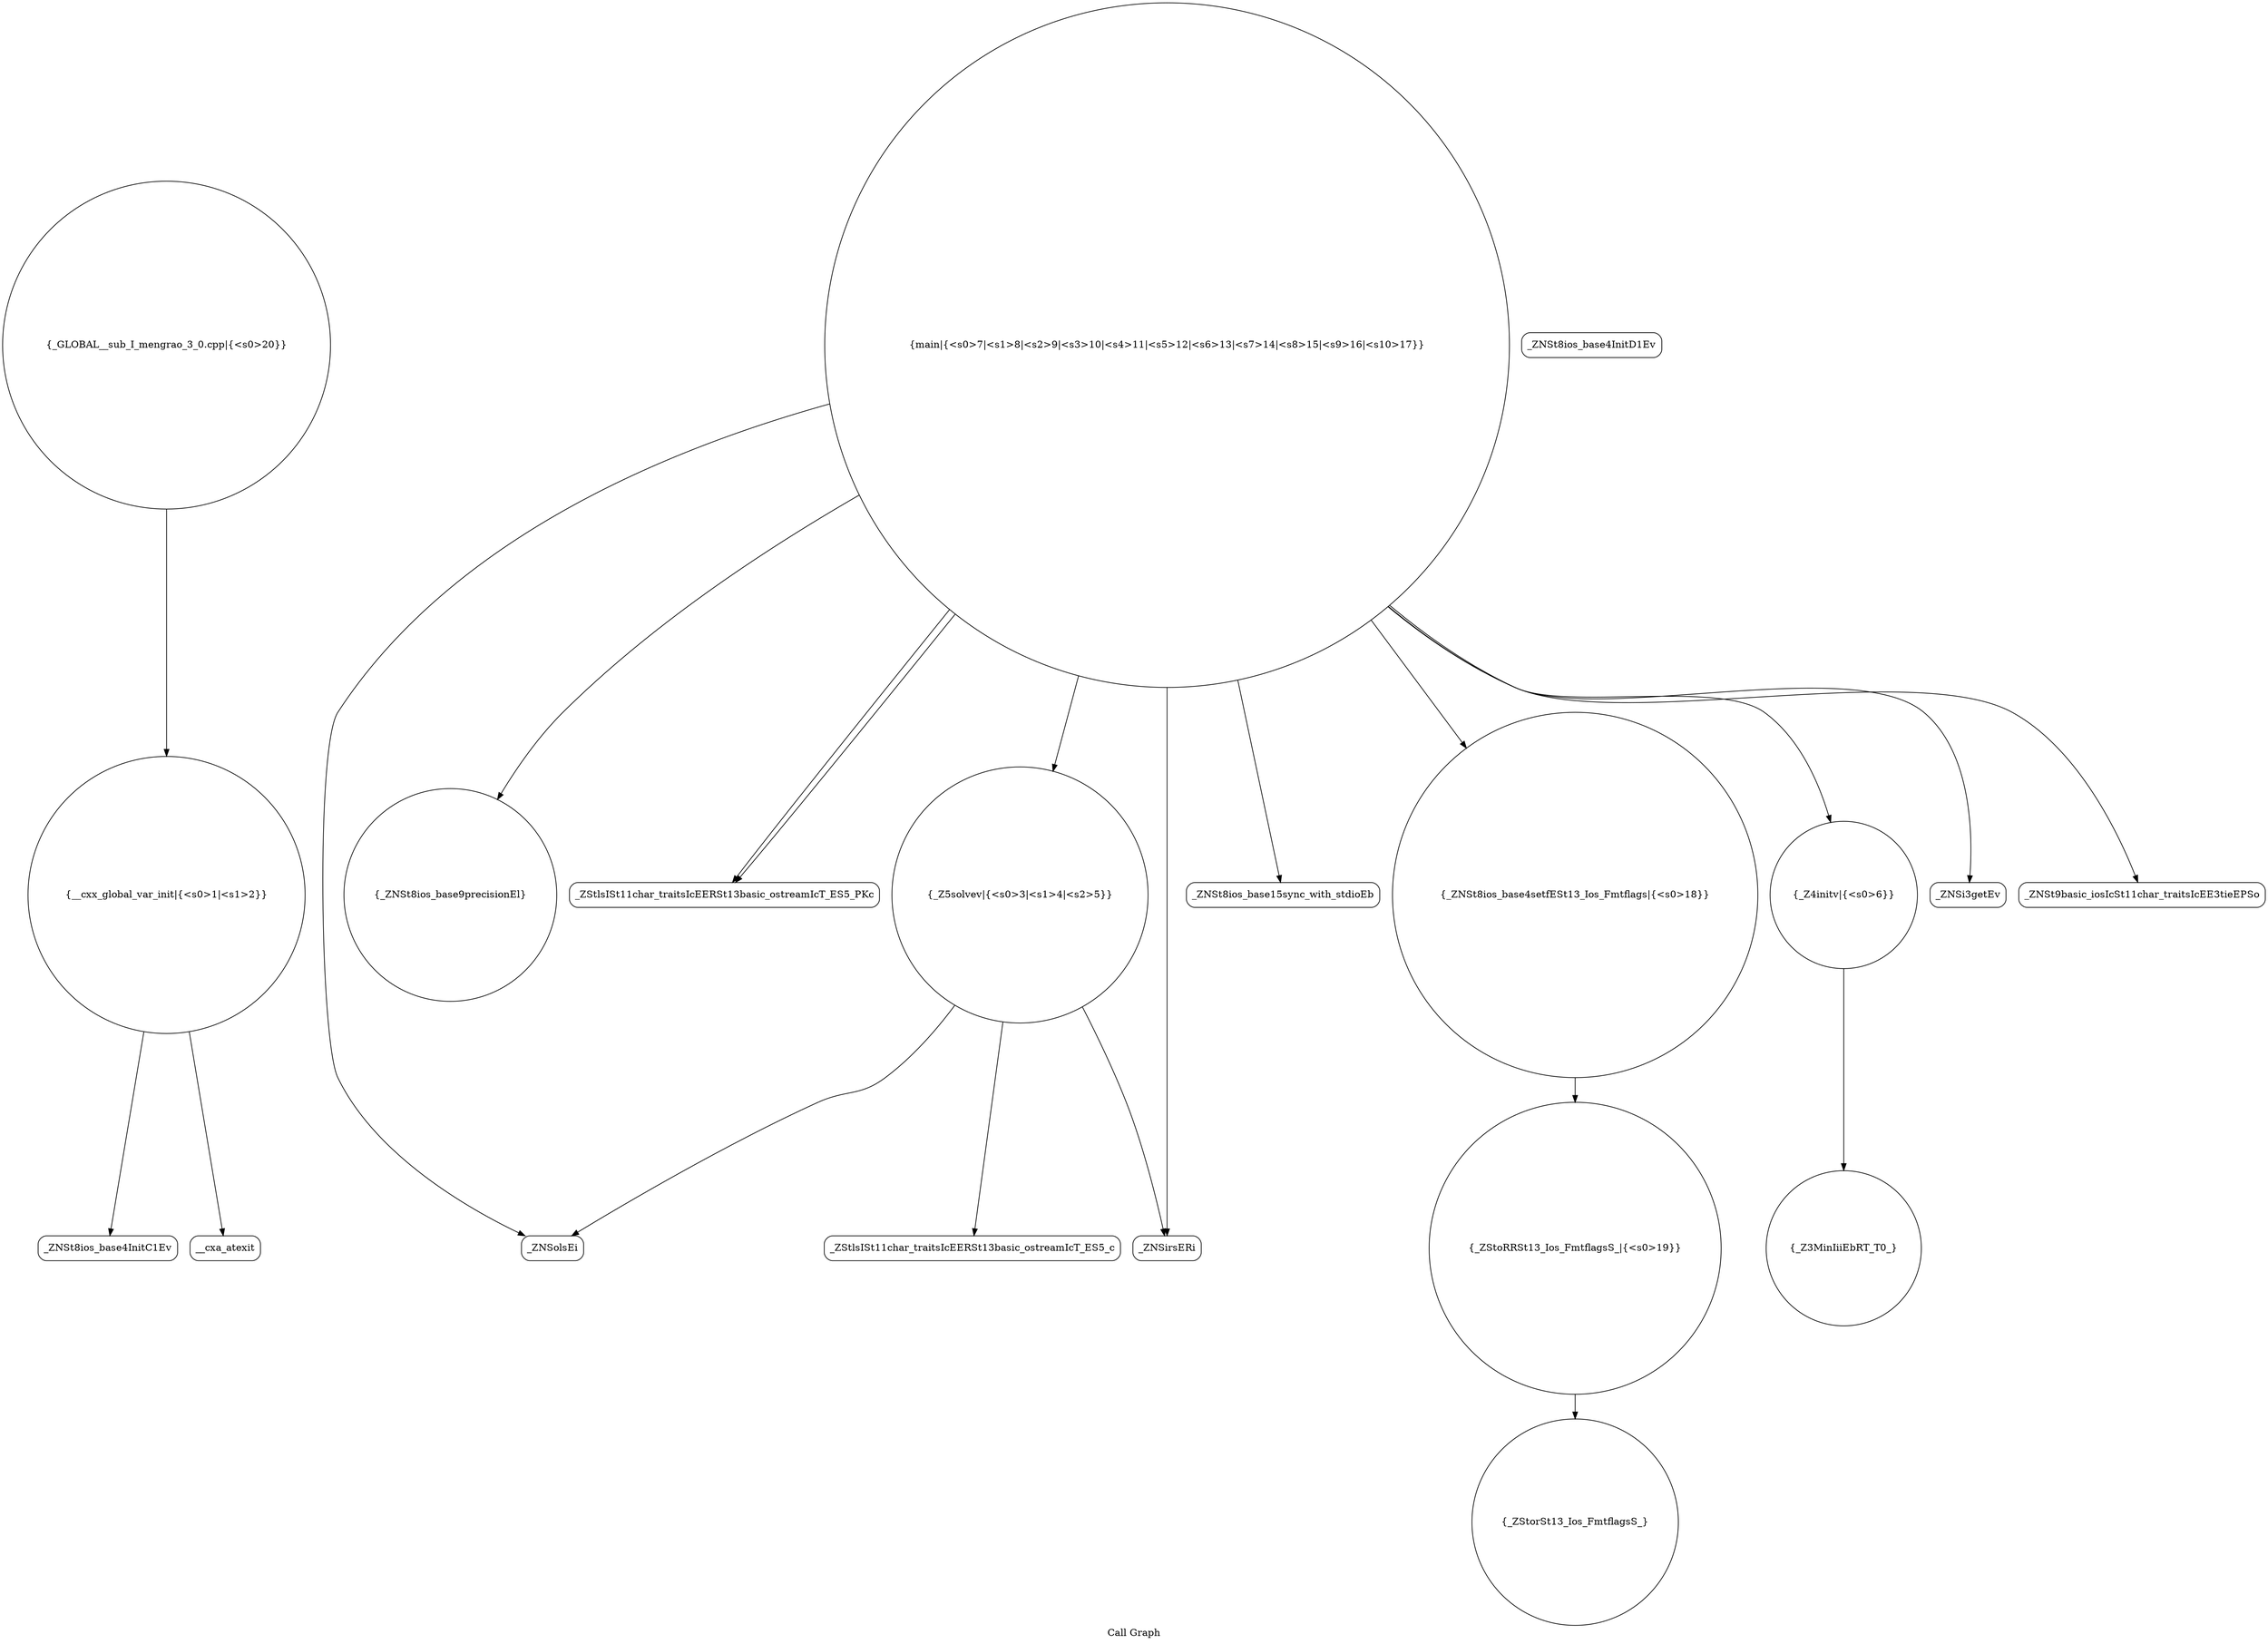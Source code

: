 digraph "Call Graph" {
	label="Call Graph";

	Node0x55feac1692f0 [shape=record,shape=circle,label="{__cxx_global_var_init|{<s0>1|<s1>2}}"];
	Node0x55feac1692f0:s0 -> Node0x55feac169780[color=black];
	Node0x55feac1692f0:s1 -> Node0x55feac169880[color=black];
	Node0x55feac169a80 [shape=record,shape=Mrecord,label="{_ZNSolsEi}"];
	Node0x55feac169e00 [shape=record,shape=circle,label="{_ZNSt8ios_base9precisionEl}"];
	Node0x55feac169800 [shape=record,shape=Mrecord,label="{_ZNSt8ios_base4InitD1Ev}"];
	Node0x55feac169b80 [shape=record,shape=circle,label="{_Z3MinIiiEbRT_T0_}"];
	Node0x55feac169f00 [shape=record,shape=Mrecord,label="{_ZStlsISt11char_traitsIcEERSt13basic_ostreamIcT_ES5_PKc}"];
	Node0x55feac169900 [shape=record,shape=circle,label="{_Z5solvev|{<s0>3|<s1>4|<s2>5}}"];
	Node0x55feac169900:s0 -> Node0x55feac169980[color=black];
	Node0x55feac169900:s1 -> Node0x55feac169a80[color=black];
	Node0x55feac169900:s2 -> Node0x55feac169a00[color=black];
	Node0x55feac169c80 [shape=record,shape=Mrecord,label="{_ZNSt8ios_base15sync_with_stdioEb}"];
	Node0x55feac16a000 [shape=record,shape=circle,label="{_ZStorSt13_Ios_FmtflagsS_}"];
	Node0x55feac169a00 [shape=record,shape=Mrecord,label="{_ZStlsISt11char_traitsIcEERSt13basic_ostreamIcT_ES5_c}"];
	Node0x55feac169d80 [shape=record,shape=circle,label="{_ZNSt8ios_base4setfESt13_Ios_Fmtflags|{<s0>18}}"];
	Node0x55feac169d80:s0 -> Node0x55feac169f80[color=black];
	Node0x55feac169780 [shape=record,shape=Mrecord,label="{_ZNSt8ios_base4InitC1Ev}"];
	Node0x55feac169b00 [shape=record,shape=circle,label="{_Z4initv|{<s0>6}}"];
	Node0x55feac169b00:s0 -> Node0x55feac169b80[color=black];
	Node0x55feac169e80 [shape=record,shape=Mrecord,label="{_ZNSi3getEv}"];
	Node0x55feac169880 [shape=record,shape=Mrecord,label="{__cxa_atexit}"];
	Node0x55feac169c00 [shape=record,shape=circle,label="{main|{<s0>7|<s1>8|<s2>9|<s3>10|<s4>11|<s5>12|<s6>13|<s7>14|<s8>15|<s9>16|<s10>17}}"];
	Node0x55feac169c00:s0 -> Node0x55feac169c80[color=black];
	Node0x55feac169c00:s1 -> Node0x55feac169d00[color=black];
	Node0x55feac169c00:s2 -> Node0x55feac169d80[color=black];
	Node0x55feac169c00:s3 -> Node0x55feac169e00[color=black];
	Node0x55feac169c00:s4 -> Node0x55feac169b00[color=black];
	Node0x55feac169c00:s5 -> Node0x55feac169980[color=black];
	Node0x55feac169c00:s6 -> Node0x55feac169e80[color=black];
	Node0x55feac169c00:s7 -> Node0x55feac169f00[color=black];
	Node0x55feac169c00:s8 -> Node0x55feac169a80[color=black];
	Node0x55feac169c00:s9 -> Node0x55feac169f00[color=black];
	Node0x55feac169c00:s10 -> Node0x55feac169900[color=black];
	Node0x55feac169f80 [shape=record,shape=circle,label="{_ZStoRRSt13_Ios_FmtflagsS_|{<s0>19}}"];
	Node0x55feac169f80:s0 -> Node0x55feac16a000[color=black];
	Node0x55feac169980 [shape=record,shape=Mrecord,label="{_ZNSirsERi}"];
	Node0x55feac169d00 [shape=record,shape=Mrecord,label="{_ZNSt9basic_iosIcSt11char_traitsIcEE3tieEPSo}"];
	Node0x55feac16a080 [shape=record,shape=circle,label="{_GLOBAL__sub_I_mengrao_3_0.cpp|{<s0>20}}"];
	Node0x55feac16a080:s0 -> Node0x55feac1692f0[color=black];
}
